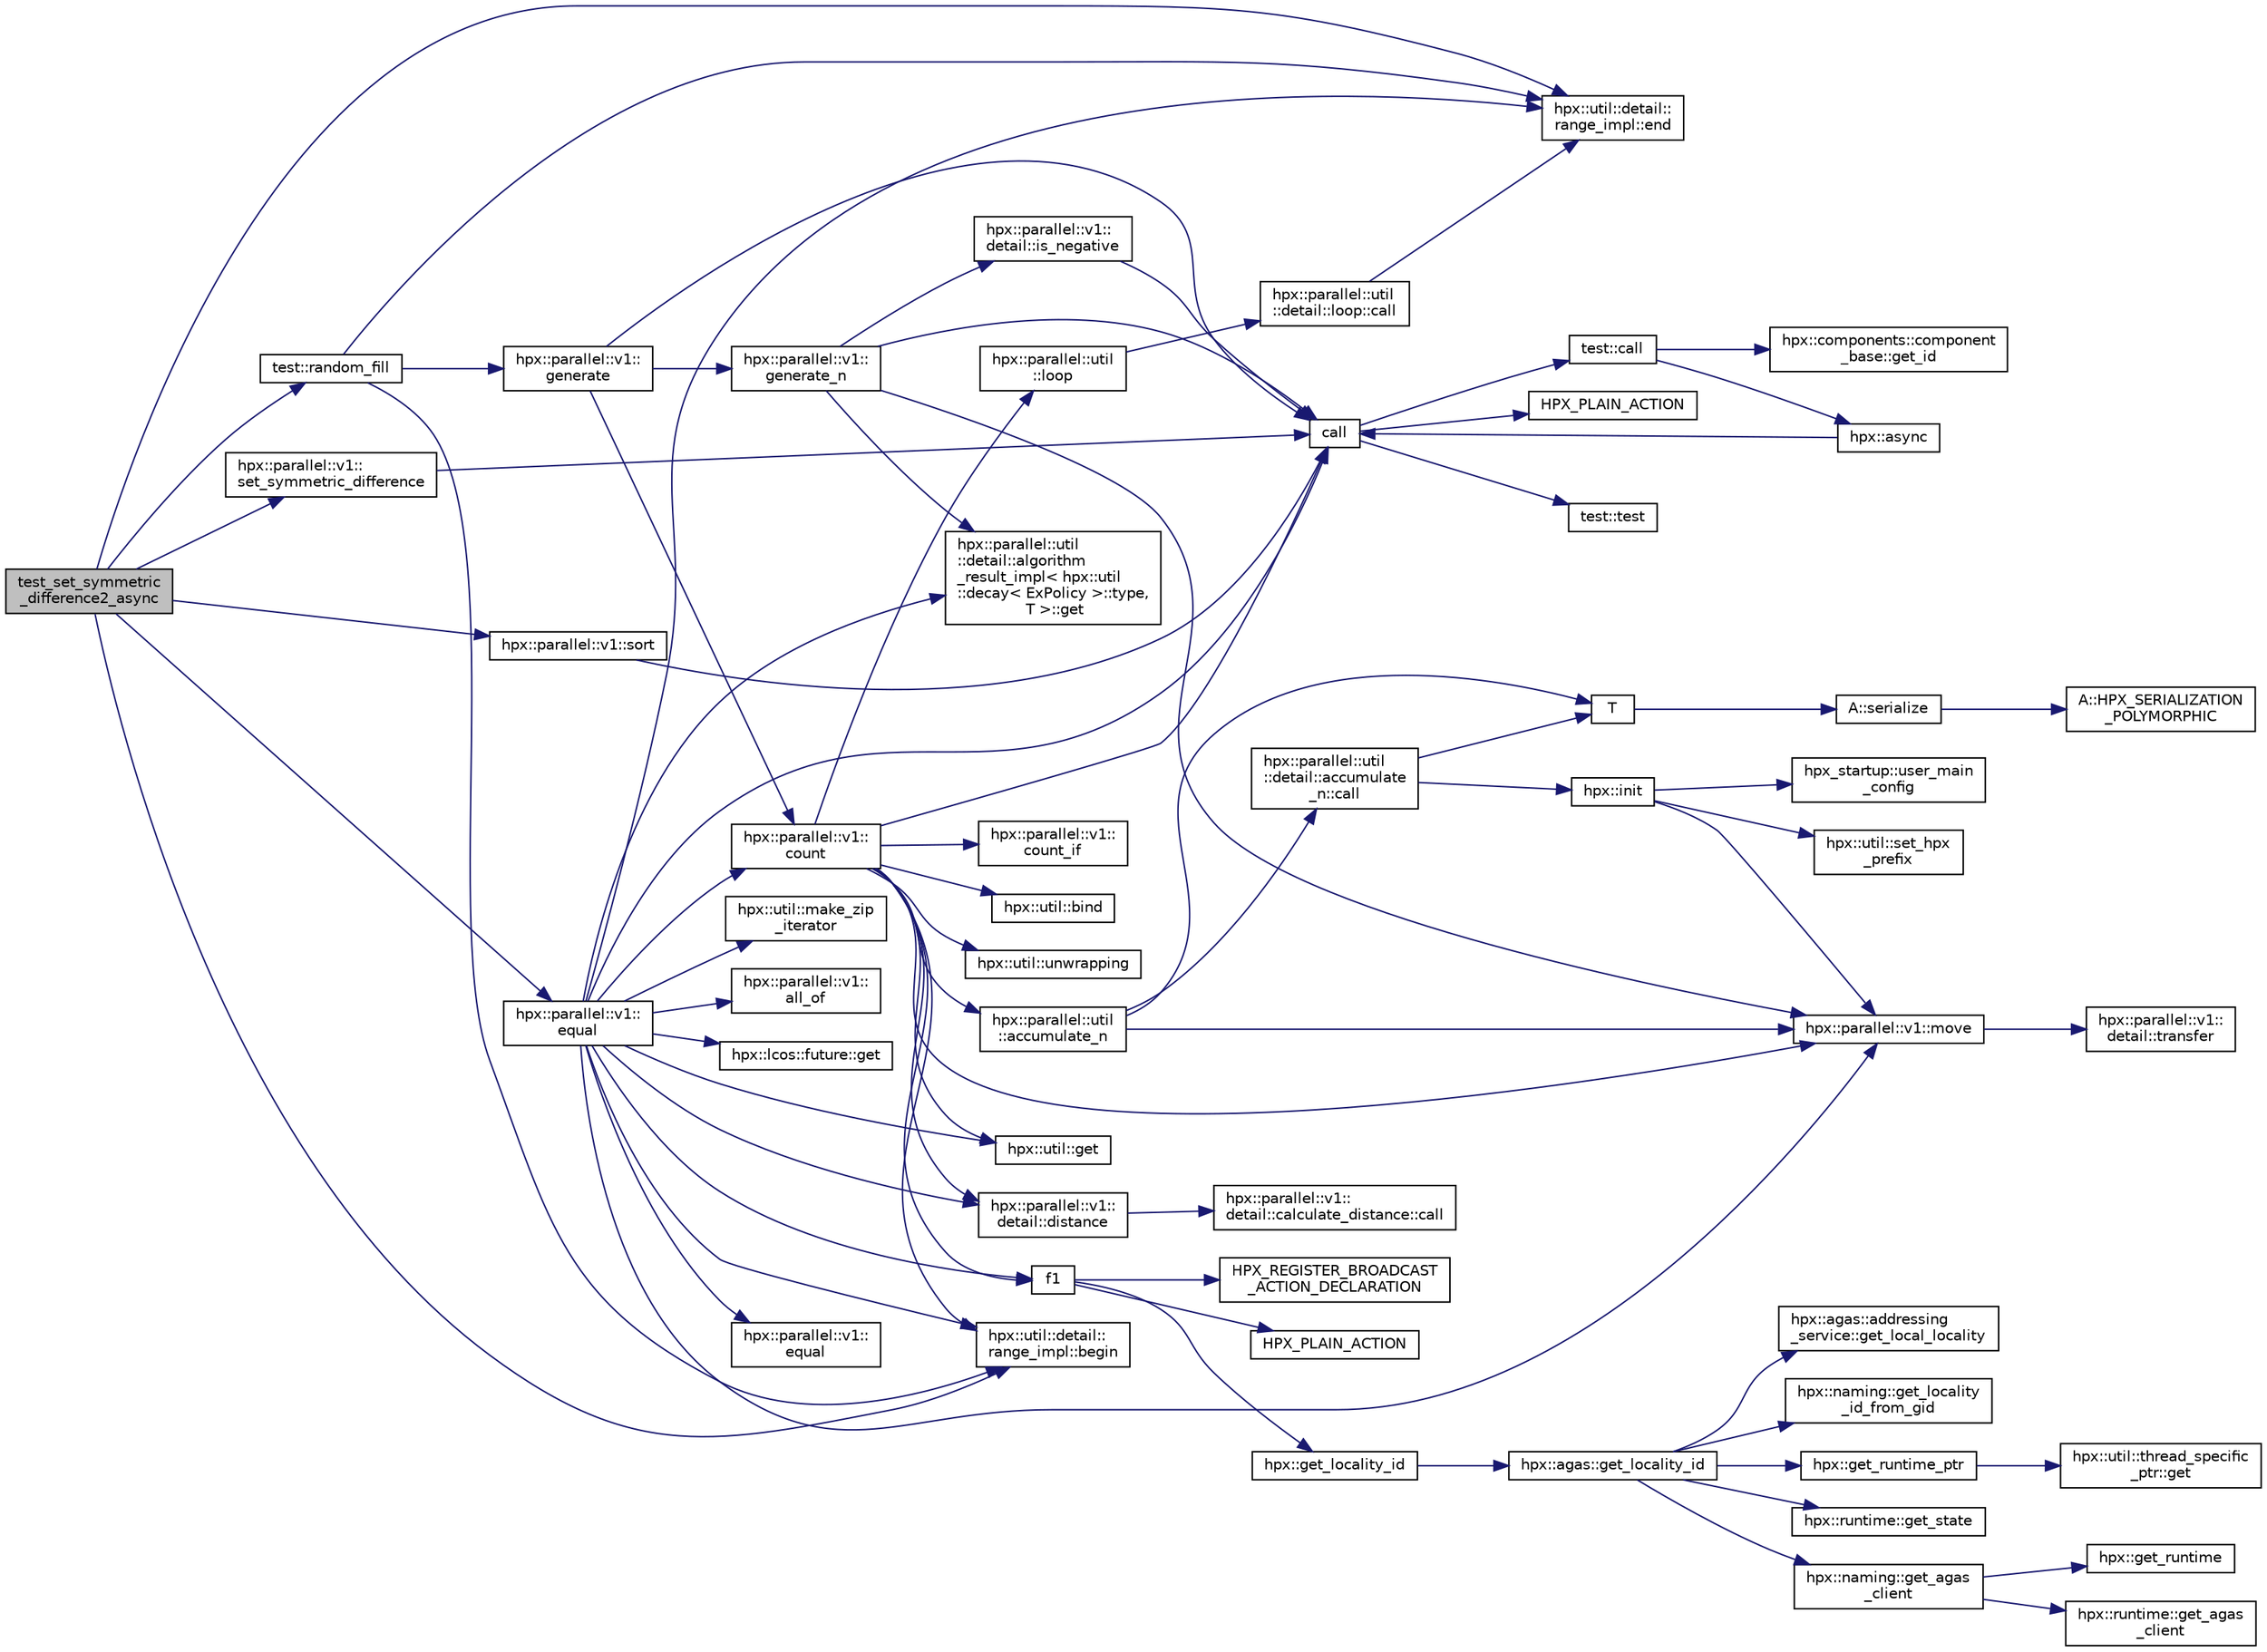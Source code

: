digraph "test_set_symmetric_difference2_async"
{
  edge [fontname="Helvetica",fontsize="10",labelfontname="Helvetica",labelfontsize="10"];
  node [fontname="Helvetica",fontsize="10",shape=record];
  rankdir="LR";
  Node305 [label="test_set_symmetric\l_difference2_async",height=0.2,width=0.4,color="black", fillcolor="grey75", style="filled", fontcolor="black"];
  Node305 -> Node306 [color="midnightblue",fontsize="10",style="solid",fontname="Helvetica"];
  Node306 [label="test::random_fill",height=0.2,width=0.4,color="black", fillcolor="white", style="filled",URL="$df/d04/namespacetest.html#af108eebf0ec199837311e53d84f7be38"];
  Node306 -> Node307 [color="midnightblue",fontsize="10",style="solid",fontname="Helvetica"];
  Node307 [label="hpx::parallel::v1::\lgenerate",height=0.2,width=0.4,color="black", fillcolor="white", style="filled",URL="$db/db9/namespacehpx_1_1parallel_1_1v1.html#a1f74f2be2954d6fbd8278df5fedb946a"];
  Node307 -> Node308 [color="midnightblue",fontsize="10",style="solid",fontname="Helvetica"];
  Node308 [label="hpx::parallel::v1::\lgenerate_n",height=0.2,width=0.4,color="black", fillcolor="white", style="filled",URL="$db/db9/namespacehpx_1_1parallel_1_1v1.html#a9fd6a170d9742750007e88805764ec8a"];
  Node308 -> Node309 [color="midnightblue",fontsize="10",style="solid",fontname="Helvetica"];
  Node309 [label="hpx::parallel::v1::\ldetail::is_negative",height=0.2,width=0.4,color="black", fillcolor="white", style="filled",URL="$d2/ddd/namespacehpx_1_1parallel_1_1v1_1_1detail.html#adf2e40fc4b20ad0fd442ee3118a4d527"];
  Node309 -> Node310 [color="midnightblue",fontsize="10",style="solid",fontname="Helvetica"];
  Node310 [label="call",height=0.2,width=0.4,color="black", fillcolor="white", style="filled",URL="$d2/d67/promise__1620_8cpp.html#a58357f0b82bc761e1d0b9091ed563a70"];
  Node310 -> Node311 [color="midnightblue",fontsize="10",style="solid",fontname="Helvetica"];
  Node311 [label="test::test",height=0.2,width=0.4,color="black", fillcolor="white", style="filled",URL="$d8/d89/structtest.html#ab42d5ece712d716b04cb3f686f297a26"];
  Node310 -> Node312 [color="midnightblue",fontsize="10",style="solid",fontname="Helvetica"];
  Node312 [label="HPX_PLAIN_ACTION",height=0.2,width=0.4,color="black", fillcolor="white", style="filled",URL="$d2/d67/promise__1620_8cpp.html#ab96aab827a4b1fcaf66cfe0ba83fef23"];
  Node310 -> Node313 [color="midnightblue",fontsize="10",style="solid",fontname="Helvetica"];
  Node313 [label="test::call",height=0.2,width=0.4,color="black", fillcolor="white", style="filled",URL="$d8/d89/structtest.html#aeb29e7ed6518b9426ccf1344c52620ae"];
  Node313 -> Node314 [color="midnightblue",fontsize="10",style="solid",fontname="Helvetica"];
  Node314 [label="hpx::async",height=0.2,width=0.4,color="black", fillcolor="white", style="filled",URL="$d8/d83/namespacehpx.html#acb7d8e37b73b823956ce144f9a57eaa4"];
  Node314 -> Node310 [color="midnightblue",fontsize="10",style="solid",fontname="Helvetica"];
  Node313 -> Node315 [color="midnightblue",fontsize="10",style="solid",fontname="Helvetica"];
  Node315 [label="hpx::components::component\l_base::get_id",height=0.2,width=0.4,color="black", fillcolor="white", style="filled",URL="$d2/de6/classhpx_1_1components_1_1component__base.html#a4c8fd93514039bdf01c48d66d82b19cd"];
  Node308 -> Node316 [color="midnightblue",fontsize="10",style="solid",fontname="Helvetica"];
  Node316 [label="hpx::parallel::util\l::detail::algorithm\l_result_impl\< hpx::util\l::decay\< ExPolicy \>::type,\l T \>::get",height=0.2,width=0.4,color="black", fillcolor="white", style="filled",URL="$d2/d42/structhpx_1_1parallel_1_1util_1_1detail_1_1algorithm__result__impl.html#ab5b051e8ec74eff5e0e62fd63f5d377e"];
  Node308 -> Node317 [color="midnightblue",fontsize="10",style="solid",fontname="Helvetica"];
  Node317 [label="hpx::parallel::v1::move",height=0.2,width=0.4,color="black", fillcolor="white", style="filled",URL="$db/db9/namespacehpx_1_1parallel_1_1v1.html#aa7c4ede081ce786c9d1eb1adff495cfc"];
  Node317 -> Node318 [color="midnightblue",fontsize="10",style="solid",fontname="Helvetica"];
  Node318 [label="hpx::parallel::v1::\ldetail::transfer",height=0.2,width=0.4,color="black", fillcolor="white", style="filled",URL="$d2/ddd/namespacehpx_1_1parallel_1_1v1_1_1detail.html#ab1b56a05e1885ca7cc7ffa1804dd2f3c"];
  Node308 -> Node310 [color="midnightblue",fontsize="10",style="solid",fontname="Helvetica"];
  Node307 -> Node319 [color="midnightblue",fontsize="10",style="solid",fontname="Helvetica"];
  Node319 [label="hpx::parallel::v1::\lcount",height=0.2,width=0.4,color="black", fillcolor="white", style="filled",URL="$db/db9/namespacehpx_1_1parallel_1_1v1.html#a19d058114a2bd44801aab4176b188e23"];
  Node319 -> Node320 [color="midnightblue",fontsize="10",style="solid",fontname="Helvetica"];
  Node320 [label="hpx::parallel::v1::\lcount_if",height=0.2,width=0.4,color="black", fillcolor="white", style="filled",URL="$db/db9/namespacehpx_1_1parallel_1_1v1.html#ad836ff017ec208c2d6388a9b47b05ce0"];
  Node319 -> Node321 [color="midnightblue",fontsize="10",style="solid",fontname="Helvetica"];
  Node321 [label="f1",height=0.2,width=0.4,color="black", fillcolor="white", style="filled",URL="$d8/d8b/broadcast_8cpp.html#a1751fbd41f2529b84514a9dbd767959a"];
  Node321 -> Node322 [color="midnightblue",fontsize="10",style="solid",fontname="Helvetica"];
  Node322 [label="hpx::get_locality_id",height=0.2,width=0.4,color="black", fillcolor="white", style="filled",URL="$d8/d83/namespacehpx.html#a158d7c54a657bb364c1704033010697b",tooltip="Return the number of the locality this function is being called from. "];
  Node322 -> Node323 [color="midnightblue",fontsize="10",style="solid",fontname="Helvetica"];
  Node323 [label="hpx::agas::get_locality_id",height=0.2,width=0.4,color="black", fillcolor="white", style="filled",URL="$dc/d54/namespacehpx_1_1agas.html#a491cc2ddecdf0f1a9129900caa6a4d3e"];
  Node323 -> Node324 [color="midnightblue",fontsize="10",style="solid",fontname="Helvetica"];
  Node324 [label="hpx::get_runtime_ptr",height=0.2,width=0.4,color="black", fillcolor="white", style="filled",URL="$d8/d83/namespacehpx.html#af29daf2bb3e01b4d6495a1742b6cce64"];
  Node324 -> Node325 [color="midnightblue",fontsize="10",style="solid",fontname="Helvetica"];
  Node325 [label="hpx::util::thread_specific\l_ptr::get",height=0.2,width=0.4,color="black", fillcolor="white", style="filled",URL="$d4/d4c/structhpx_1_1util_1_1thread__specific__ptr.html#a3b27d8520710478aa41d1f74206bdba9"];
  Node323 -> Node326 [color="midnightblue",fontsize="10",style="solid",fontname="Helvetica"];
  Node326 [label="hpx::runtime::get_state",height=0.2,width=0.4,color="black", fillcolor="white", style="filled",URL="$d0/d7b/classhpx_1_1runtime.html#ab405f80e060dac95d624520f38b0524c"];
  Node323 -> Node327 [color="midnightblue",fontsize="10",style="solid",fontname="Helvetica"];
  Node327 [label="hpx::naming::get_agas\l_client",height=0.2,width=0.4,color="black", fillcolor="white", style="filled",URL="$d4/dc9/namespacehpx_1_1naming.html#a0408fffd5d34b620712a801b0ae3b032"];
  Node327 -> Node328 [color="midnightblue",fontsize="10",style="solid",fontname="Helvetica"];
  Node328 [label="hpx::get_runtime",height=0.2,width=0.4,color="black", fillcolor="white", style="filled",URL="$d8/d83/namespacehpx.html#aef902cc6c7dd3b9fbadf34d1e850a070"];
  Node327 -> Node329 [color="midnightblue",fontsize="10",style="solid",fontname="Helvetica"];
  Node329 [label="hpx::runtime::get_agas\l_client",height=0.2,width=0.4,color="black", fillcolor="white", style="filled",URL="$d0/d7b/classhpx_1_1runtime.html#aeb5dddd30d6b9861669af8ad44d1a96a"];
  Node323 -> Node330 [color="midnightblue",fontsize="10",style="solid",fontname="Helvetica"];
  Node330 [label="hpx::agas::addressing\l_service::get_local_locality",height=0.2,width=0.4,color="black", fillcolor="white", style="filled",URL="$db/d58/structhpx_1_1agas_1_1addressing__service.html#ab52c19a37c2a7a006c6c15f90ad0539c"];
  Node323 -> Node331 [color="midnightblue",fontsize="10",style="solid",fontname="Helvetica"];
  Node331 [label="hpx::naming::get_locality\l_id_from_gid",height=0.2,width=0.4,color="black", fillcolor="white", style="filled",URL="$d4/dc9/namespacehpx_1_1naming.html#a7fd43037784560bd04fda9b49e33529f"];
  Node321 -> Node332 [color="midnightblue",fontsize="10",style="solid",fontname="Helvetica"];
  Node332 [label="HPX_PLAIN_ACTION",height=0.2,width=0.4,color="black", fillcolor="white", style="filled",URL="$d8/d8b/broadcast_8cpp.html#a19685a0394ce6a99351f7a679f6eeefc"];
  Node321 -> Node333 [color="midnightblue",fontsize="10",style="solid",fontname="Helvetica"];
  Node333 [label="HPX_REGISTER_BROADCAST\l_ACTION_DECLARATION",height=0.2,width=0.4,color="black", fillcolor="white", style="filled",URL="$d7/d38/addressing__service_8cpp.html#a573d764d9cb34eec46a4bdffcf07875f"];
  Node319 -> Node334 [color="midnightblue",fontsize="10",style="solid",fontname="Helvetica"];
  Node334 [label="hpx::parallel::util\l::loop",height=0.2,width=0.4,color="black", fillcolor="white", style="filled",URL="$df/dc6/namespacehpx_1_1parallel_1_1util.html#a3f434e00f42929aac85debb8c5782213"];
  Node334 -> Node335 [color="midnightblue",fontsize="10",style="solid",fontname="Helvetica"];
  Node335 [label="hpx::parallel::util\l::detail::loop::call",height=0.2,width=0.4,color="black", fillcolor="white", style="filled",URL="$da/d06/structhpx_1_1parallel_1_1util_1_1detail_1_1loop.html#a5c5e8dbda782f09cdb7bc2509e3bf09e"];
  Node335 -> Node336 [color="midnightblue",fontsize="10",style="solid",fontname="Helvetica"];
  Node336 [label="hpx::util::detail::\lrange_impl::end",height=0.2,width=0.4,color="black", fillcolor="white", style="filled",URL="$d4/d4a/namespacehpx_1_1util_1_1detail_1_1range__impl.html#afb2ea48b0902f52ee4d8b764807b4316"];
  Node319 -> Node337 [color="midnightblue",fontsize="10",style="solid",fontname="Helvetica"];
  Node337 [label="hpx::util::bind",height=0.2,width=0.4,color="black", fillcolor="white", style="filled",URL="$df/dad/namespacehpx_1_1util.html#ad844caedf82a0173d6909d910c3e48c6"];
  Node319 -> Node317 [color="midnightblue",fontsize="10",style="solid",fontname="Helvetica"];
  Node319 -> Node338 [color="midnightblue",fontsize="10",style="solid",fontname="Helvetica"];
  Node338 [label="hpx::util::get",height=0.2,width=0.4,color="black", fillcolor="white", style="filled",URL="$df/dad/namespacehpx_1_1util.html#a5cbd3c41f03f4d4acaedaa4777e3cc02"];
  Node319 -> Node310 [color="midnightblue",fontsize="10",style="solid",fontname="Helvetica"];
  Node319 -> Node339 [color="midnightblue",fontsize="10",style="solid",fontname="Helvetica"];
  Node339 [label="hpx::parallel::v1::\ldetail::distance",height=0.2,width=0.4,color="black", fillcolor="white", style="filled",URL="$d2/ddd/namespacehpx_1_1parallel_1_1v1_1_1detail.html#a6bea3c6a5f470cad11f27ee6bab4a33f"];
  Node339 -> Node340 [color="midnightblue",fontsize="10",style="solid",fontname="Helvetica"];
  Node340 [label="hpx::parallel::v1::\ldetail::calculate_distance::call",height=0.2,width=0.4,color="black", fillcolor="white", style="filled",URL="$db/dfa/structhpx_1_1parallel_1_1v1_1_1detail_1_1calculate__distance.html#a950a6627830a7d019ac0e734b0a447bf"];
  Node319 -> Node341 [color="midnightblue",fontsize="10",style="solid",fontname="Helvetica"];
  Node341 [label="hpx::util::unwrapping",height=0.2,width=0.4,color="black", fillcolor="white", style="filled",URL="$df/dad/namespacehpx_1_1util.html#a7529d9ac687684c33403cdd1f9cef8e4"];
  Node319 -> Node342 [color="midnightblue",fontsize="10",style="solid",fontname="Helvetica"];
  Node342 [label="hpx::parallel::util\l::accumulate_n",height=0.2,width=0.4,color="black", fillcolor="white", style="filled",URL="$df/dc6/namespacehpx_1_1parallel_1_1util.html#af19f9a2722f97c2247ea5d0dbb5e2d25"];
  Node342 -> Node343 [color="midnightblue",fontsize="10",style="solid",fontname="Helvetica"];
  Node343 [label="hpx::parallel::util\l::detail::accumulate\l_n::call",height=0.2,width=0.4,color="black", fillcolor="white", style="filled",URL="$d8/d3b/structhpx_1_1parallel_1_1util_1_1detail_1_1accumulate__n.html#a765aceb8ab313fc92f7c4aaf70ccca8f"];
  Node343 -> Node344 [color="midnightblue",fontsize="10",style="solid",fontname="Helvetica"];
  Node344 [label="hpx::init",height=0.2,width=0.4,color="black", fillcolor="white", style="filled",URL="$d8/d83/namespacehpx.html#a3c694ea960b47c56b33351ba16e3d76b",tooltip="Main entry point for launching the HPX runtime system. "];
  Node344 -> Node345 [color="midnightblue",fontsize="10",style="solid",fontname="Helvetica"];
  Node345 [label="hpx::util::set_hpx\l_prefix",height=0.2,width=0.4,color="black", fillcolor="white", style="filled",URL="$df/dad/namespacehpx_1_1util.html#ae40a23c1ba0a48d9304dcf717a95793e"];
  Node344 -> Node346 [color="midnightblue",fontsize="10",style="solid",fontname="Helvetica"];
  Node346 [label="hpx_startup::user_main\l_config",height=0.2,width=0.4,color="black", fillcolor="white", style="filled",URL="$d3/dd2/namespacehpx__startup.html#aaac571d88bd3912a4225a23eb3261637"];
  Node344 -> Node317 [color="midnightblue",fontsize="10",style="solid",fontname="Helvetica"];
  Node343 -> Node347 [color="midnightblue",fontsize="10",style="solid",fontname="Helvetica"];
  Node347 [label="T",height=0.2,width=0.4,color="black", fillcolor="white", style="filled",URL="$db/d33/polymorphic__semiintrusive__template_8cpp.html#ad187658f9cb91c1312b39ae7e896f1ea"];
  Node347 -> Node348 [color="midnightblue",fontsize="10",style="solid",fontname="Helvetica"];
  Node348 [label="A::serialize",height=0.2,width=0.4,color="black", fillcolor="white", style="filled",URL="$d7/da0/struct_a.html#a5f5c287cf471e274ed9dda0da1592212"];
  Node348 -> Node349 [color="midnightblue",fontsize="10",style="solid",fontname="Helvetica"];
  Node349 [label="A::HPX_SERIALIZATION\l_POLYMORPHIC",height=0.2,width=0.4,color="black", fillcolor="white", style="filled",URL="$d7/da0/struct_a.html#ada978cc156cebbafddb1f3aa4c01918c"];
  Node342 -> Node317 [color="midnightblue",fontsize="10",style="solid",fontname="Helvetica"];
  Node342 -> Node347 [color="midnightblue",fontsize="10",style="solid",fontname="Helvetica"];
  Node319 -> Node350 [color="midnightblue",fontsize="10",style="solid",fontname="Helvetica"];
  Node350 [label="hpx::util::detail::\lrange_impl::begin",height=0.2,width=0.4,color="black", fillcolor="white", style="filled",URL="$d4/d4a/namespacehpx_1_1util_1_1detail_1_1range__impl.html#a31e165df2b865cdd961f35ce938db41a"];
  Node307 -> Node310 [color="midnightblue",fontsize="10",style="solid",fontname="Helvetica"];
  Node306 -> Node350 [color="midnightblue",fontsize="10",style="solid",fontname="Helvetica"];
  Node306 -> Node336 [color="midnightblue",fontsize="10",style="solid",fontname="Helvetica"];
  Node305 -> Node351 [color="midnightblue",fontsize="10",style="solid",fontname="Helvetica"];
  Node351 [label="hpx::parallel::v1::sort",height=0.2,width=0.4,color="black", fillcolor="white", style="filled",URL="$db/db9/namespacehpx_1_1parallel_1_1v1.html#ae1153bd13c544f90055c5ca181145297"];
  Node351 -> Node310 [color="midnightblue",fontsize="10",style="solid",fontname="Helvetica"];
  Node305 -> Node350 [color="midnightblue",fontsize="10",style="solid",fontname="Helvetica"];
  Node305 -> Node336 [color="midnightblue",fontsize="10",style="solid",fontname="Helvetica"];
  Node305 -> Node352 [color="midnightblue",fontsize="10",style="solid",fontname="Helvetica"];
  Node352 [label="hpx::parallel::v1::\lset_symmetric_difference",height=0.2,width=0.4,color="black", fillcolor="white", style="filled",URL="$db/db9/namespacehpx_1_1parallel_1_1v1.html#a522afd8e53771d027e0c98f940986587"];
  Node352 -> Node310 [color="midnightblue",fontsize="10",style="solid",fontname="Helvetica"];
  Node305 -> Node353 [color="midnightblue",fontsize="10",style="solid",fontname="Helvetica"];
  Node353 [label="hpx::parallel::v1::\lequal",height=0.2,width=0.4,color="black", fillcolor="white", style="filled",URL="$db/db9/namespacehpx_1_1parallel_1_1v1.html#a0c7fdfade58cb9d4dda65892a877aa58"];
  Node353 -> Node354 [color="midnightblue",fontsize="10",style="solid",fontname="Helvetica"];
  Node354 [label="hpx::parallel::v1::\lequal",height=0.2,width=0.4,color="black", fillcolor="white", style="filled",URL="$db/db9/namespacehpx_1_1parallel_1_1v1.html#aae6a4bb3c2e497c3bf1425763047b39d"];
  Node353 -> Node316 [color="midnightblue",fontsize="10",style="solid",fontname="Helvetica"];
  Node353 -> Node319 [color="midnightblue",fontsize="10",style="solid",fontname="Helvetica"];
  Node353 -> Node339 [color="midnightblue",fontsize="10",style="solid",fontname="Helvetica"];
  Node353 -> Node321 [color="midnightblue",fontsize="10",style="solid",fontname="Helvetica"];
  Node353 -> Node338 [color="midnightblue",fontsize="10",style="solid",fontname="Helvetica"];
  Node353 -> Node310 [color="midnightblue",fontsize="10",style="solid",fontname="Helvetica"];
  Node353 -> Node355 [color="midnightblue",fontsize="10",style="solid",fontname="Helvetica"];
  Node355 [label="hpx::util::make_zip\l_iterator",height=0.2,width=0.4,color="black", fillcolor="white", style="filled",URL="$df/dad/namespacehpx_1_1util.html#a2f68369b316e5699be2c81c04e3ee209"];
  Node353 -> Node317 [color="midnightblue",fontsize="10",style="solid",fontname="Helvetica"];
  Node353 -> Node356 [color="midnightblue",fontsize="10",style="solid",fontname="Helvetica"];
  Node356 [label="hpx::parallel::v1::\lall_of",height=0.2,width=0.4,color="black", fillcolor="white", style="filled",URL="$db/db9/namespacehpx_1_1parallel_1_1v1.html#ae249c03ff2e6e0003c2ac15c1ec13087"];
  Node353 -> Node350 [color="midnightblue",fontsize="10",style="solid",fontname="Helvetica"];
  Node353 -> Node336 [color="midnightblue",fontsize="10",style="solid",fontname="Helvetica"];
  Node353 -> Node357 [color="midnightblue",fontsize="10",style="solid",fontname="Helvetica"];
  Node357 [label="hpx::lcos::future::get",height=0.2,width=0.4,color="black", fillcolor="white", style="filled",URL="$d0/d33/classhpx_1_1lcos_1_1future.html#a8c28269486d5620ac48af349f17bb41c"];
}
